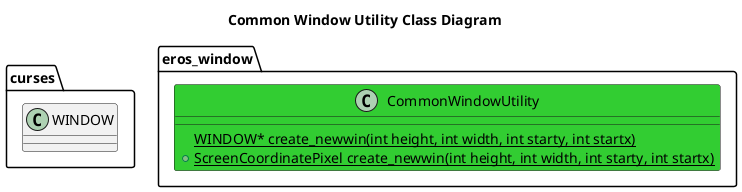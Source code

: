 @startuml
title Common Window Utility Class Diagram
package curses {
    class WINDOW
}
namespace eros_window {
    class CommonWindowUtility #LimeGreen {
        {static} WINDOW* create_newwin(int height, int width, int starty, int startx)
        {static} +ScreenCoordinatePixel create_newwin(int height, int width, int starty, int startx)
    }
}
@enduml